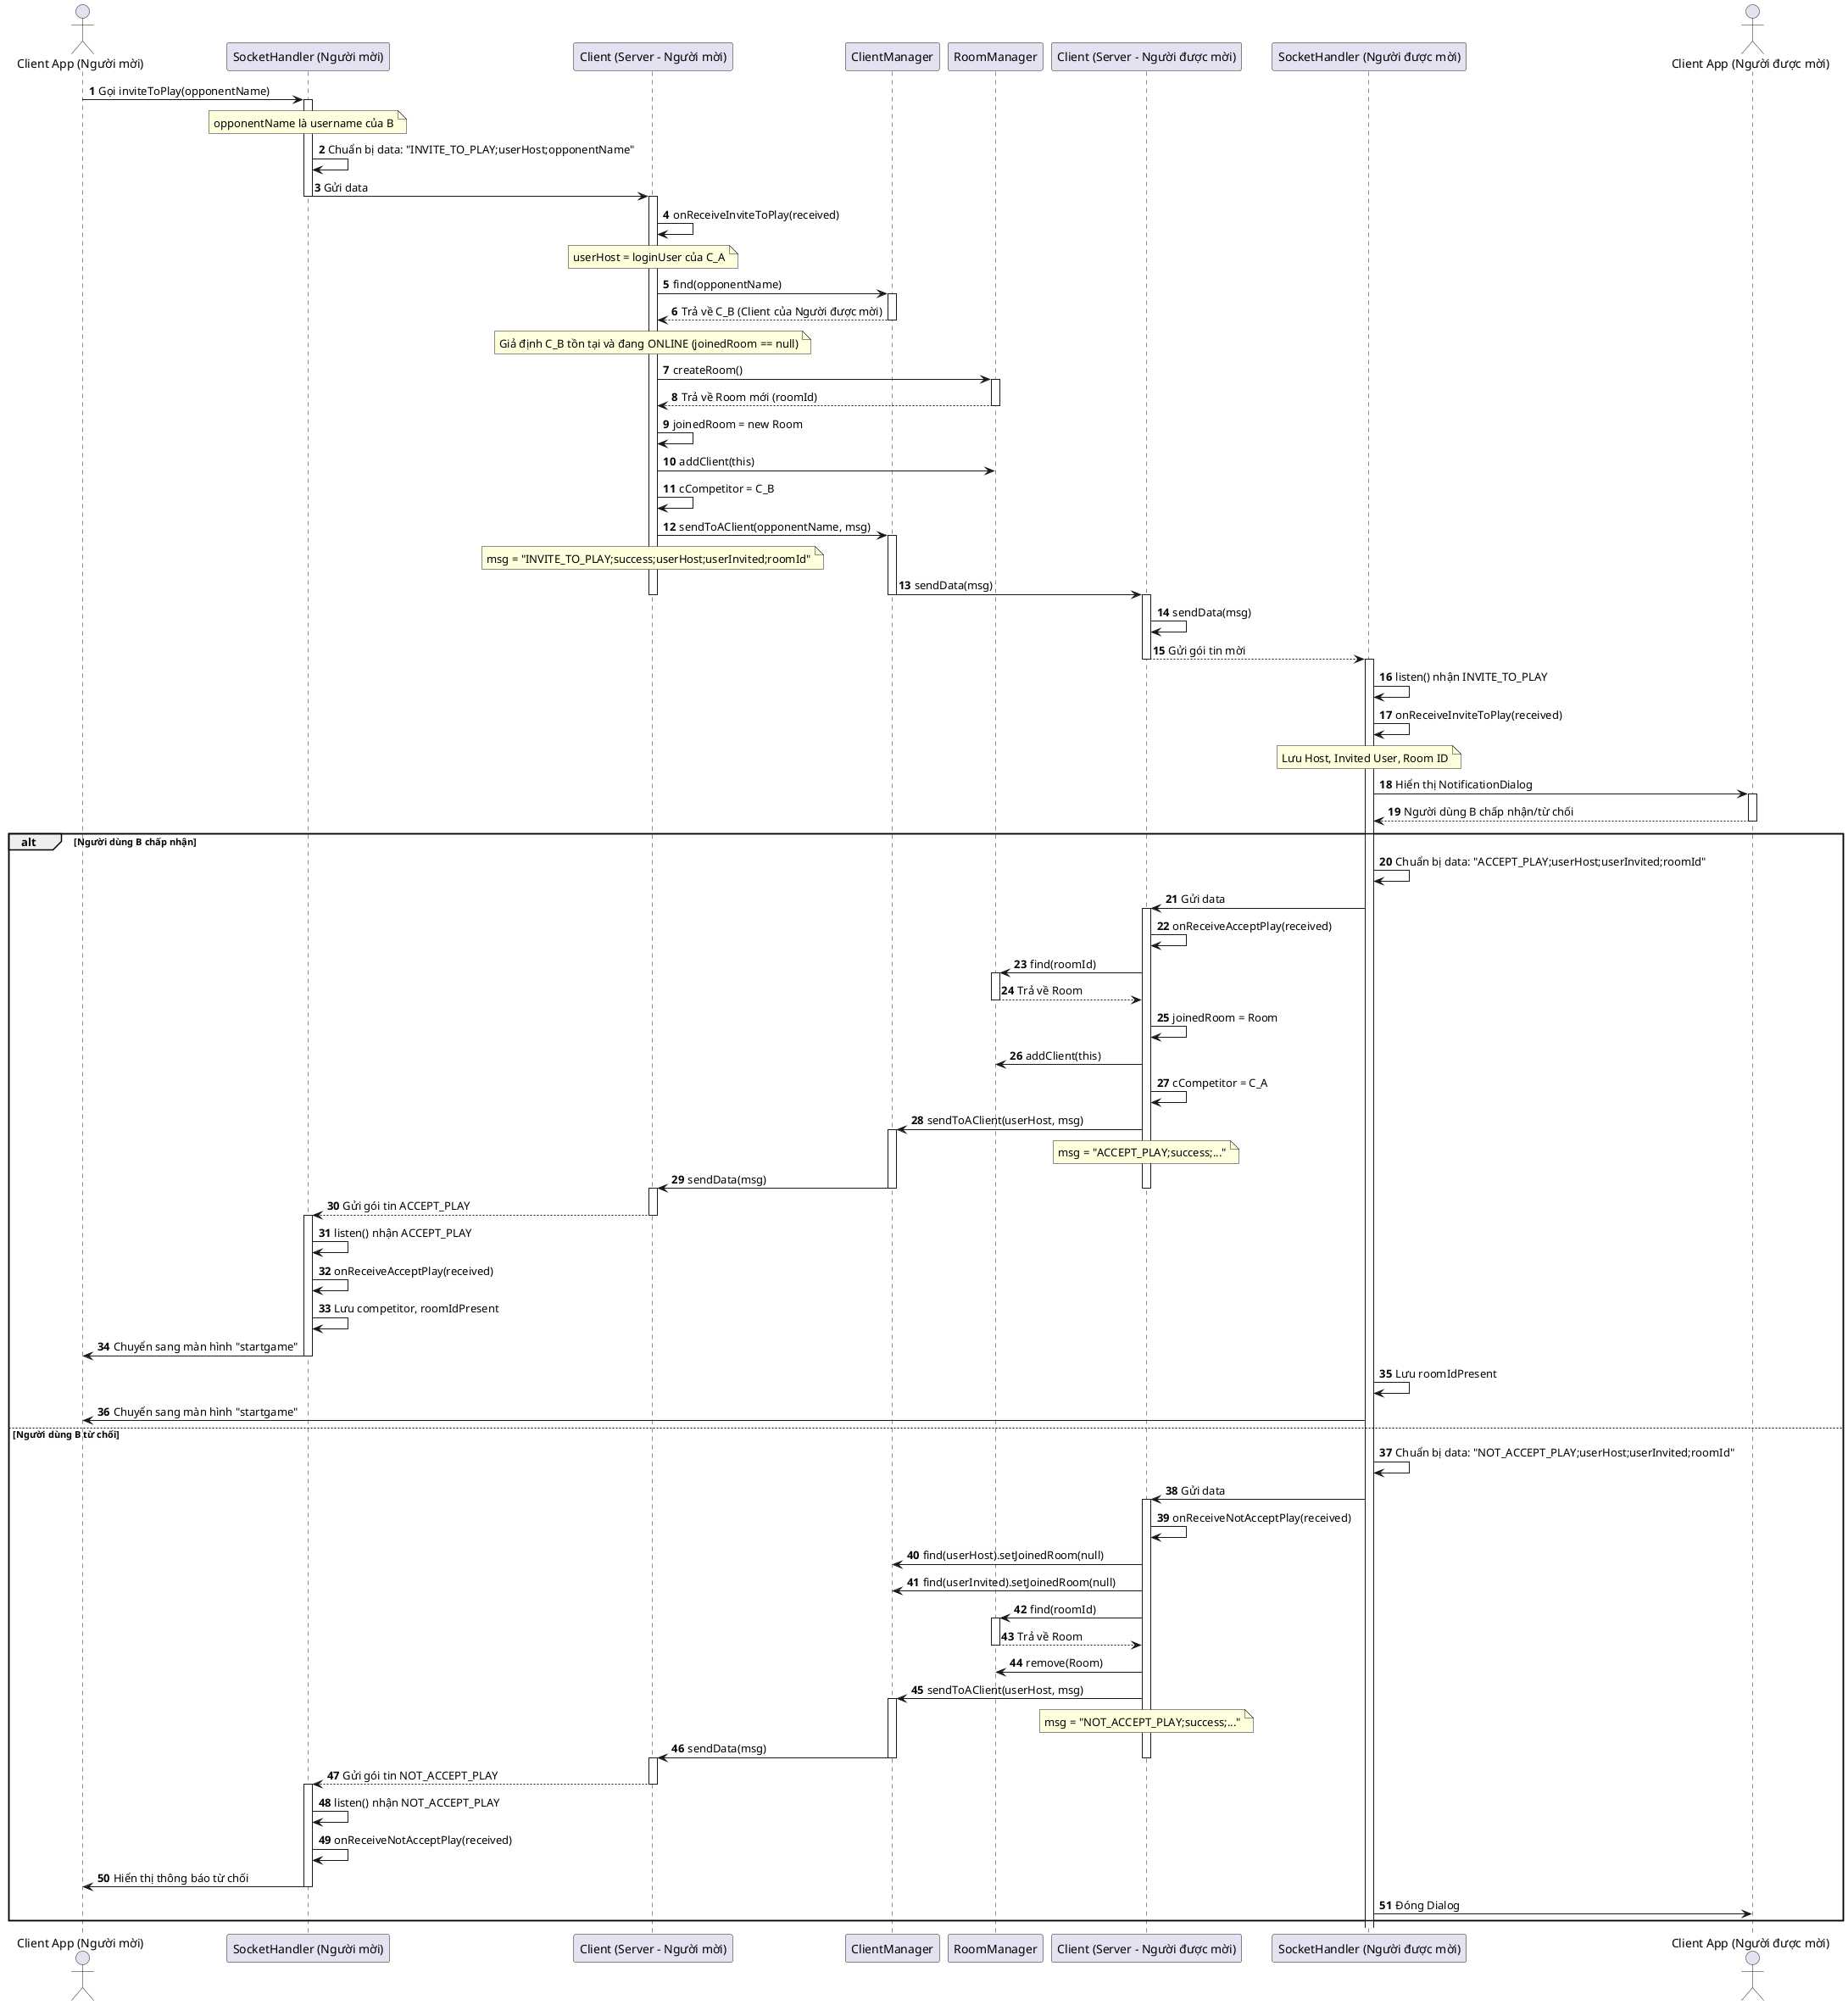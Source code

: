 @startuml
autonumber

actor A as "Client App (Người mời)"
participant SH_A as "SocketHandler (Người mời)"
participant C_A as "Client (Server - Người mời)"
participant CM as "ClientManager"
participant RM as "RoomManager"
participant C_B as "Client (Server - Người được mời)"
participant SH_B as "SocketHandler (Người được mời)"
actor B as "Client App (Người được mời)"

A -> SH_A : Gọi inviteToPlay(opponentName)
activate SH_A
note over SH_A : opponentName là username của B
SH_A -> SH_A : Chuẩn bị data: "INVITE_TO_PLAY;userHost;opponentName"
SH_A -> C_A : Gửi data
deactivate SH_A

activate C_A
C_A -> C_A : onReceiveInviteToPlay(received)
note over C_A : userHost = loginUser của C_A

C_A -> CM : find(opponentName)
activate CM
CM --> C_A : Trả về C_B (Client của Người được mời)
deactivate CM
note over C_A : Giả định C_B tồn tại và đang ONLINE (joinedRoom == null)

C_A -> RM : createRoom()
activate RM
RM --> C_A : Trả về Room mới (roomId)
deactivate RM

C_A -> C_A : joinedRoom = new Room
C_A -> RM : addClient(this)
C_A -> C_A : cCompetitor = C_B

C_A -> CM : sendToAClient(opponentName, msg)
note over C_A : msg = "INVITE_TO_PLAY;success;userHost;userInvited;roomId"

activate CM
CM -> C_B : sendData(msg)
deactivate CM

deactivate C_A
activate C_B

C_B -> C_B : sendData(msg)
C_B --> SH_B : Gửi gói tin mời
deactivate C_B

activate SH_B
SH_B -> SH_B : listen() nhận INVITE_TO_PLAY
SH_B -> SH_B : onReceiveInviteToPlay(received)
note over SH_B : Lưu Host, Invited User, Room ID

SH_B -> B : Hiển thị NotificationDialog
activate B
B --> SH_B : Người dùng B chấp nhận/từ chối
deactivate B

alt Người dùng B chấp nhận
    SH_B -> SH_B : Chuẩn bị data: "ACCEPT_PLAY;userHost;userInvited;roomId"
    SH_B -> C_B : Gửi data
    activate C_B
    C_B -> C_B : onReceiveAcceptPlay(received)
    C_B -> RM : find(roomId)
    activate RM
    RM --> C_B : Trả về Room
    deactivate RM
    C_B -> C_B : joinedRoom = Room
    C_B -> RM : addClient(this)
    C_B -> C_B : cCompetitor = C_A

    C_B -> CM : sendToAClient(userHost, msg)
    note over C_B : msg = "ACCEPT_PLAY;success;..."

    activate CM
    CM -> C_A : sendData(msg)
    deactivate CM
    deactivate C_B

    activate C_A
    C_A --> SH_A : Gửi gói tin ACCEPT_PLAY
    deactivate C_A

    activate SH_A
    SH_A -> SH_A : listen() nhận ACCEPT_PLAY
    SH_A -> SH_A : onReceiveAcceptPlay(received)
    SH_A -> SH_A : Lưu competitor, roomIdPresent
    SH_A -> A : Chuyển sang màn hình "startgame"
    deactivate SH_A

    SH_B -> SH_B : Lưu roomIdPresent
    SH_B -> A : Chuyển sang màn hình "startgame"
else Người dùng B từ chối
    SH_B -> SH_B : Chuẩn bị data: "NOT_ACCEPT_PLAY;userHost;userInvited;roomId"
    SH_B -> C_B : Gửi data
    activate C_B
    C_B -> C_B : onReceiveNotAcceptPlay(received)
    C_B -> CM : find(userHost).setJoinedRoom(null)
    C_B -> CM : find(userInvited).setJoinedRoom(null)
    C_B -> RM : find(roomId)
    activate RM
    RM --> C_B : Trả về Room
    deactivate RM
    C_B -> RM : remove(Room)

    C_B -> CM : sendToAClient(userHost, msg)
    note over C_B : msg = "NOT_ACCEPT_PLAY;success;..."

    activate CM
    CM -> C_A : sendData(msg)
    deactivate CM
    deactivate C_B

    activate C_A
    C_A --> SH_A : Gửi gói tin NOT_ACCEPT_PLAY
    deactivate C_A

    activate SH_A
    SH_A -> SH_A : listen() nhận NOT_ACCEPT_PLAY
    SH_A -> SH_A : onReceiveNotAcceptPlay(received)
    SH_A -> A : Hiển thị thông báo từ chối
    deactivate SH_A

    SH_B -> B : Đóng Dialog
end

@enduml
